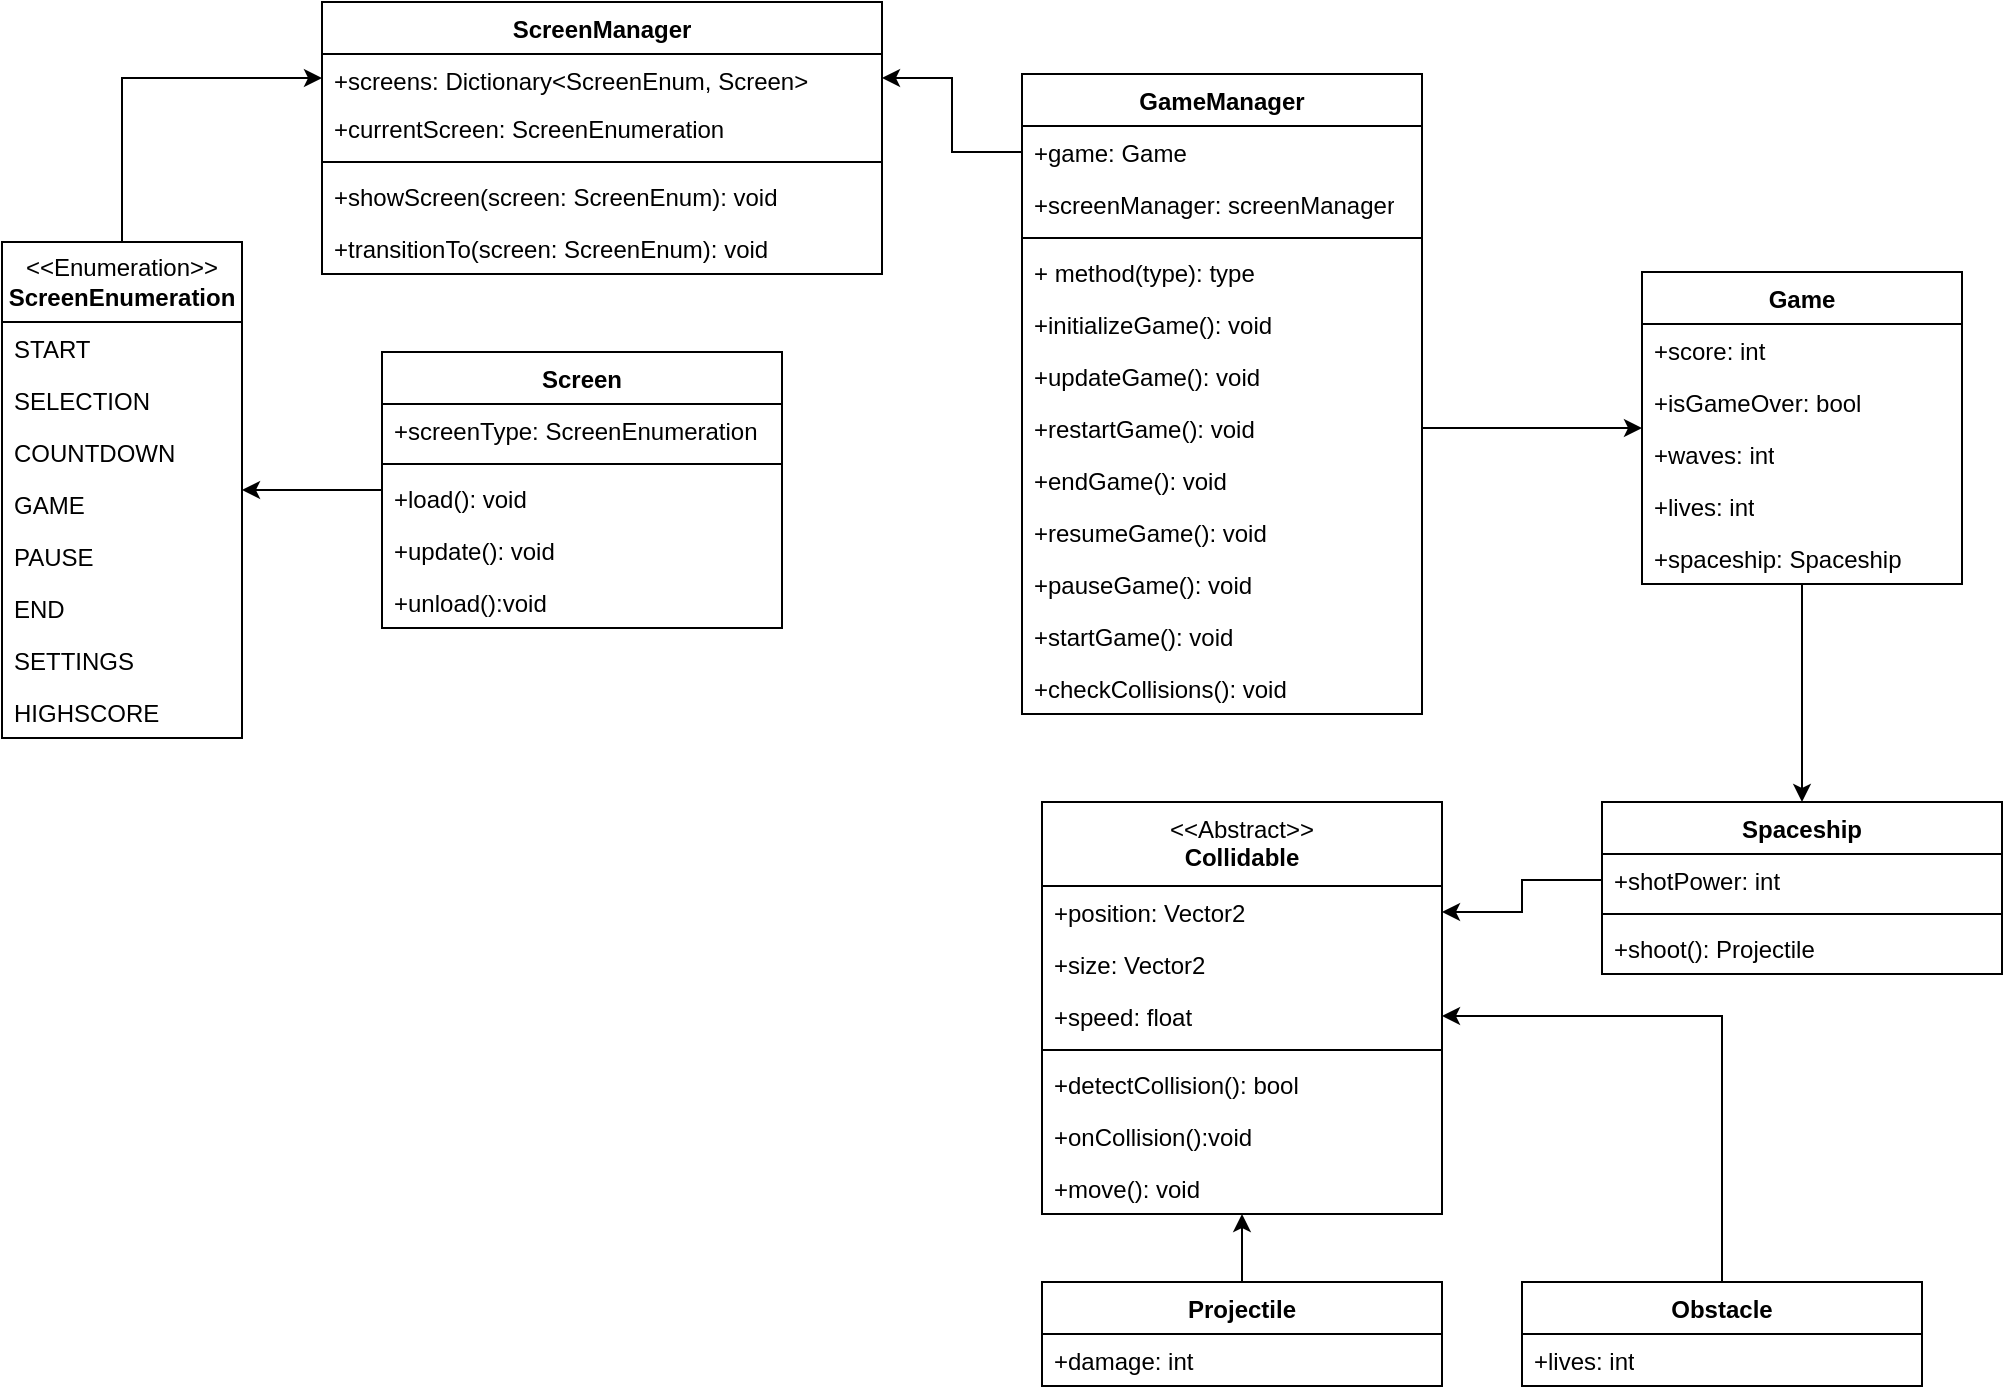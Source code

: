 <mxfile version="24.8.6">
  <diagram id="C5RBs43oDa-KdzZeNtuy" name="Page-1">
    <mxGraphModel dx="2514" dy="887" grid="1" gridSize="10" guides="1" tooltips="1" connect="1" arrows="1" fold="1" page="1" pageScale="1" pageWidth="827" pageHeight="1169" math="0" shadow="0">
      <root>
        <mxCell id="WIyWlLk6GJQsqaUBKTNV-0" />
        <mxCell id="WIyWlLk6GJQsqaUBKTNV-1" parent="WIyWlLk6GJQsqaUBKTNV-0" />
        <mxCell id="Rp7E09iF9D9ls-3Dbpg3-37" style="edgeStyle=orthogonalEdgeStyle;rounded=0;orthogonalLoop=1;jettySize=auto;html=1;entryX=0.5;entryY=0;entryDx=0;entryDy=0;" edge="1" parent="WIyWlLk6GJQsqaUBKTNV-1" source="y9DxtOubb8DUdwYuvUpG-22" target="Rp7E09iF9D9ls-3Dbpg3-17">
          <mxGeometry relative="1" as="geometry" />
        </mxCell>
        <mxCell id="y9DxtOubb8DUdwYuvUpG-22" value="Game" style="swimlane;fontStyle=1;align=center;verticalAlign=top;childLayout=stackLayout;horizontal=1;startSize=26;horizontalStack=0;resizeParent=1;resizeParentMax=0;resizeLast=0;collapsible=1;marginBottom=0;whiteSpace=wrap;html=1;" parent="WIyWlLk6GJQsqaUBKTNV-1" vertex="1">
          <mxGeometry x="180" y="175" width="160" height="156" as="geometry" />
        </mxCell>
        <mxCell id="y9DxtOubb8DUdwYuvUpG-7" value="+score: int" style="text;strokeColor=none;fillColor=none;align=left;verticalAlign=top;spacingLeft=4;spacingRight=4;overflow=hidden;rotatable=0;points=[[0,0.5],[1,0.5]];portConstraint=eastwest;whiteSpace=wrap;html=1;" parent="y9DxtOubb8DUdwYuvUpG-22" vertex="1">
          <mxGeometry y="26" width="160" height="26" as="geometry" />
        </mxCell>
        <mxCell id="y9DxtOubb8DUdwYuvUpG-9" value="+isGameOver: bool&lt;span style=&quot;white-space: pre;&quot;&gt;&#x9;&lt;/span&gt;" style="text;strokeColor=none;fillColor=none;align=left;verticalAlign=top;spacingLeft=4;spacingRight=4;overflow=hidden;rotatable=0;points=[[0,0.5],[1,0.5]];portConstraint=eastwest;whiteSpace=wrap;html=1;" parent="y9DxtOubb8DUdwYuvUpG-22" vertex="1">
          <mxGeometry y="52" width="160" height="26" as="geometry" />
        </mxCell>
        <mxCell id="y9DxtOubb8DUdwYuvUpG-11" value="+waves: int" style="text;strokeColor=none;fillColor=none;align=left;verticalAlign=top;spacingLeft=4;spacingRight=4;overflow=hidden;rotatable=0;points=[[0,0.5],[1,0.5]];portConstraint=eastwest;whiteSpace=wrap;html=1;" parent="y9DxtOubb8DUdwYuvUpG-22" vertex="1">
          <mxGeometry y="78" width="160" height="26" as="geometry" />
        </mxCell>
        <mxCell id="y9DxtOubb8DUdwYuvUpG-14" value="+lives: int" style="text;strokeColor=none;fillColor=none;align=left;verticalAlign=top;spacingLeft=4;spacingRight=4;overflow=hidden;rotatable=0;points=[[0,0.5],[1,0.5]];portConstraint=eastwest;whiteSpace=wrap;html=1;" parent="y9DxtOubb8DUdwYuvUpG-22" vertex="1">
          <mxGeometry y="104" width="160" height="26" as="geometry" />
        </mxCell>
        <mxCell id="y9DxtOubb8DUdwYuvUpG-10" value="+spaceship: Spaceship" style="text;strokeColor=none;fillColor=none;align=left;verticalAlign=top;spacingLeft=4;spacingRight=4;overflow=hidden;rotatable=0;points=[[0,0.5],[1,0.5]];portConstraint=eastwest;whiteSpace=wrap;html=1;" parent="y9DxtOubb8DUdwYuvUpG-22" vertex="1">
          <mxGeometry y="130" width="160" height="26" as="geometry" />
        </mxCell>
        <mxCell id="y9DxtOubb8DUdwYuvUpG-50" value="ScreenManager" style="swimlane;fontStyle=1;align=center;verticalAlign=top;childLayout=stackLayout;horizontal=1;startSize=26;horizontalStack=0;resizeParent=1;resizeParentMax=0;resizeLast=0;collapsible=1;marginBottom=0;whiteSpace=wrap;html=1;" parent="WIyWlLk6GJQsqaUBKTNV-1" vertex="1">
          <mxGeometry x="-480" y="40" width="280" height="136" as="geometry" />
        </mxCell>
        <mxCell id="y9DxtOubb8DUdwYuvUpG-51" value="+screens: Dictionary&amp;lt;ScreenEnum, Screen&amp;gt;" style="text;strokeColor=none;fillColor=none;align=left;verticalAlign=top;spacingLeft=4;spacingRight=4;overflow=hidden;rotatable=0;points=[[0,0.5],[1,0.5]];portConstraint=eastwest;whiteSpace=wrap;html=1;" parent="y9DxtOubb8DUdwYuvUpG-50" vertex="1">
          <mxGeometry y="26" width="280" height="24" as="geometry" />
        </mxCell>
        <mxCell id="y9DxtOubb8DUdwYuvUpG-54" value="+currentScreen: ScreenEnumeration" style="text;strokeColor=none;fillColor=none;align=left;verticalAlign=top;spacingLeft=4;spacingRight=4;overflow=hidden;rotatable=0;points=[[0,0.5],[1,0.5]];portConstraint=eastwest;whiteSpace=wrap;html=1;" parent="y9DxtOubb8DUdwYuvUpG-50" vertex="1">
          <mxGeometry y="50" width="280" height="26" as="geometry" />
        </mxCell>
        <mxCell id="y9DxtOubb8DUdwYuvUpG-52" value="" style="line;strokeWidth=1;fillColor=none;align=left;verticalAlign=middle;spacingTop=-1;spacingLeft=3;spacingRight=3;rotatable=0;labelPosition=right;points=[];portConstraint=eastwest;strokeColor=inherit;" parent="y9DxtOubb8DUdwYuvUpG-50" vertex="1">
          <mxGeometry y="76" width="280" height="8" as="geometry" />
        </mxCell>
        <mxCell id="y9DxtOubb8DUdwYuvUpG-53" value="+showScreen(screen: ScreenEnum): void" style="text;strokeColor=none;fillColor=none;align=left;verticalAlign=top;spacingLeft=4;spacingRight=4;overflow=hidden;rotatable=0;points=[[0,0.5],[1,0.5]];portConstraint=eastwest;whiteSpace=wrap;html=1;" parent="y9DxtOubb8DUdwYuvUpG-50" vertex="1">
          <mxGeometry y="84" width="280" height="26" as="geometry" />
        </mxCell>
        <mxCell id="y9DxtOubb8DUdwYuvUpG-55" value="+transitionTo(screen: ScreenEnum): void" style="text;strokeColor=none;fillColor=none;align=left;verticalAlign=top;spacingLeft=4;spacingRight=4;overflow=hidden;rotatable=0;points=[[0,0.5],[1,0.5]];portConstraint=eastwest;whiteSpace=wrap;html=1;" parent="y9DxtOubb8DUdwYuvUpG-50" vertex="1">
          <mxGeometry y="110" width="280" height="26" as="geometry" />
        </mxCell>
        <mxCell id="Rp7E09iF9D9ls-3Dbpg3-34" style="edgeStyle=orthogonalEdgeStyle;rounded=0;orthogonalLoop=1;jettySize=auto;html=1;entryX=0;entryY=0.5;entryDx=0;entryDy=0;" edge="1" parent="WIyWlLk6GJQsqaUBKTNV-1" source="y9DxtOubb8DUdwYuvUpG-57" target="y9DxtOubb8DUdwYuvUpG-51">
          <mxGeometry relative="1" as="geometry">
            <mxPoint x="-420" y="180" as="targetPoint" />
          </mxGeometry>
        </mxCell>
        <mxCell id="y9DxtOubb8DUdwYuvUpG-57" value="&lt;div&gt;&amp;lt;&amp;lt;Enumeration&amp;gt;&amp;gt;&lt;/div&gt;&lt;div&gt;&lt;b&gt;ScreenEnumeration&lt;/b&gt;&lt;/div&gt;" style="swimlane;fontStyle=0;childLayout=stackLayout;horizontal=1;startSize=40;fillColor=none;horizontalStack=0;resizeParent=1;resizeParentMax=0;resizeLast=0;collapsible=1;marginBottom=0;whiteSpace=wrap;html=1;" parent="WIyWlLk6GJQsqaUBKTNV-1" vertex="1">
          <mxGeometry x="-640" y="160" width="120" height="248" as="geometry" />
        </mxCell>
        <mxCell id="y9DxtOubb8DUdwYuvUpG-58" value="START" style="text;strokeColor=none;fillColor=none;align=left;verticalAlign=top;spacingLeft=4;spacingRight=4;overflow=hidden;rotatable=0;points=[[0,0.5],[1,0.5]];portConstraint=eastwest;whiteSpace=wrap;html=1;" parent="y9DxtOubb8DUdwYuvUpG-57" vertex="1">
          <mxGeometry y="40" width="120" height="26" as="geometry" />
        </mxCell>
        <mxCell id="y9DxtOubb8DUdwYuvUpG-59" value="SELECTION" style="text;strokeColor=none;fillColor=none;align=left;verticalAlign=top;spacingLeft=4;spacingRight=4;overflow=hidden;rotatable=0;points=[[0,0.5],[1,0.5]];portConstraint=eastwest;whiteSpace=wrap;html=1;" parent="y9DxtOubb8DUdwYuvUpG-57" vertex="1">
          <mxGeometry y="66" width="120" height="26" as="geometry" />
        </mxCell>
        <mxCell id="y9DxtOubb8DUdwYuvUpG-60" value="COUNTDOWN" style="text;strokeColor=none;fillColor=none;align=left;verticalAlign=top;spacingLeft=4;spacingRight=4;overflow=hidden;rotatable=0;points=[[0,0.5],[1,0.5]];portConstraint=eastwest;whiteSpace=wrap;html=1;" parent="y9DxtOubb8DUdwYuvUpG-57" vertex="1">
          <mxGeometry y="92" width="120" height="26" as="geometry" />
        </mxCell>
        <mxCell id="y9DxtOubb8DUdwYuvUpG-61" value="GAME" style="text;strokeColor=none;fillColor=none;align=left;verticalAlign=top;spacingLeft=4;spacingRight=4;overflow=hidden;rotatable=0;points=[[0,0.5],[1,0.5]];portConstraint=eastwest;whiteSpace=wrap;html=1;" parent="y9DxtOubb8DUdwYuvUpG-57" vertex="1">
          <mxGeometry y="118" width="120" height="26" as="geometry" />
        </mxCell>
        <mxCell id="y9DxtOubb8DUdwYuvUpG-62" value="PAUSE" style="text;strokeColor=none;fillColor=none;align=left;verticalAlign=top;spacingLeft=4;spacingRight=4;overflow=hidden;rotatable=0;points=[[0,0.5],[1,0.5]];portConstraint=eastwest;whiteSpace=wrap;html=1;" parent="y9DxtOubb8DUdwYuvUpG-57" vertex="1">
          <mxGeometry y="144" width="120" height="26" as="geometry" />
        </mxCell>
        <mxCell id="y9DxtOubb8DUdwYuvUpG-63" value="END" style="text;strokeColor=none;fillColor=none;align=left;verticalAlign=top;spacingLeft=4;spacingRight=4;overflow=hidden;rotatable=0;points=[[0,0.5],[1,0.5]];portConstraint=eastwest;whiteSpace=wrap;html=1;" parent="y9DxtOubb8DUdwYuvUpG-57" vertex="1">
          <mxGeometry y="170" width="120" height="26" as="geometry" />
        </mxCell>
        <mxCell id="y9DxtOubb8DUdwYuvUpG-64" value="SETTINGS" style="text;strokeColor=none;fillColor=none;align=left;verticalAlign=top;spacingLeft=4;spacingRight=4;overflow=hidden;rotatable=0;points=[[0,0.5],[1,0.5]];portConstraint=eastwest;whiteSpace=wrap;html=1;" parent="y9DxtOubb8DUdwYuvUpG-57" vertex="1">
          <mxGeometry y="196" width="120" height="26" as="geometry" />
        </mxCell>
        <mxCell id="y9DxtOubb8DUdwYuvUpG-65" value="HIGHSCORE" style="text;strokeColor=none;fillColor=none;align=left;verticalAlign=top;spacingLeft=4;spacingRight=4;overflow=hidden;rotatable=0;points=[[0,0.5],[1,0.5]];portConstraint=eastwest;whiteSpace=wrap;html=1;" parent="y9DxtOubb8DUdwYuvUpG-57" vertex="1">
          <mxGeometry y="222" width="120" height="26" as="geometry" />
        </mxCell>
        <mxCell id="y9DxtOubb8DUdwYuvUpG-72" value="GameManager" style="swimlane;fontStyle=1;align=center;verticalAlign=top;childLayout=stackLayout;horizontal=1;startSize=26;horizontalStack=0;resizeParent=1;resizeParentMax=0;resizeLast=0;collapsible=1;marginBottom=0;whiteSpace=wrap;html=1;" parent="WIyWlLk6GJQsqaUBKTNV-1" vertex="1">
          <mxGeometry x="-130" y="76" width="200" height="320" as="geometry" />
        </mxCell>
        <mxCell id="y9DxtOubb8DUdwYuvUpG-73" value="+game: Game" style="text;strokeColor=none;fillColor=none;align=left;verticalAlign=top;spacingLeft=4;spacingRight=4;overflow=hidden;rotatable=0;points=[[0,0.5],[1,0.5]];portConstraint=eastwest;whiteSpace=wrap;html=1;" parent="y9DxtOubb8DUdwYuvUpG-72" vertex="1">
          <mxGeometry y="26" width="200" height="26" as="geometry" />
        </mxCell>
        <mxCell id="y9DxtOubb8DUdwYuvUpG-76" value="+screenManager: screenManager" style="text;strokeColor=none;fillColor=none;align=left;verticalAlign=top;spacingLeft=4;spacingRight=4;overflow=hidden;rotatable=0;points=[[0,0.5],[1,0.5]];portConstraint=eastwest;whiteSpace=wrap;html=1;" parent="y9DxtOubb8DUdwYuvUpG-72" vertex="1">
          <mxGeometry y="52" width="200" height="26" as="geometry" />
        </mxCell>
        <mxCell id="y9DxtOubb8DUdwYuvUpG-74" value="" style="line;strokeWidth=1;fillColor=none;align=left;verticalAlign=middle;spacingTop=-1;spacingLeft=3;spacingRight=3;rotatable=0;labelPosition=right;points=[];portConstraint=eastwest;strokeColor=inherit;" parent="y9DxtOubb8DUdwYuvUpG-72" vertex="1">
          <mxGeometry y="78" width="200" height="8" as="geometry" />
        </mxCell>
        <mxCell id="y9DxtOubb8DUdwYuvUpG-75" value="+ method(type): type" style="text;strokeColor=none;fillColor=none;align=left;verticalAlign=top;spacingLeft=4;spacingRight=4;overflow=hidden;rotatable=0;points=[[0,0.5],[1,0.5]];portConstraint=eastwest;whiteSpace=wrap;html=1;" parent="y9DxtOubb8DUdwYuvUpG-72" vertex="1">
          <mxGeometry y="86" width="200" height="26" as="geometry" />
        </mxCell>
        <mxCell id="y9DxtOubb8DUdwYuvUpG-44" value="+initializeGame(): void" style="text;strokeColor=none;fillColor=none;align=left;verticalAlign=top;spacingLeft=4;spacingRight=4;overflow=hidden;rotatable=0;points=[[0,0.5],[1,0.5]];portConstraint=eastwest;whiteSpace=wrap;html=1;" parent="y9DxtOubb8DUdwYuvUpG-72" vertex="1">
          <mxGeometry y="112" width="200" height="26" as="geometry" />
        </mxCell>
        <mxCell id="y9DxtOubb8DUdwYuvUpG-45" value="+updateGame(): void" style="text;strokeColor=none;fillColor=none;align=left;verticalAlign=top;spacingLeft=4;spacingRight=4;overflow=hidden;rotatable=0;points=[[0,0.5],[1,0.5]];portConstraint=eastwest;whiteSpace=wrap;html=1;" parent="y9DxtOubb8DUdwYuvUpG-72" vertex="1">
          <mxGeometry y="138" width="200" height="26" as="geometry" />
        </mxCell>
        <mxCell id="y9DxtOubb8DUdwYuvUpG-47" value="+restartGame(): void" style="text;strokeColor=none;fillColor=none;align=left;verticalAlign=top;spacingLeft=4;spacingRight=4;overflow=hidden;rotatable=0;points=[[0,0.5],[1,0.5]];portConstraint=eastwest;whiteSpace=wrap;html=1;" parent="y9DxtOubb8DUdwYuvUpG-72" vertex="1">
          <mxGeometry y="164" width="200" height="26" as="geometry" />
        </mxCell>
        <mxCell id="y9DxtOubb8DUdwYuvUpG-48" value="+endGame(): void" style="text;strokeColor=none;fillColor=none;align=left;verticalAlign=top;spacingLeft=4;spacingRight=4;overflow=hidden;rotatable=0;points=[[0,0.5],[1,0.5]];portConstraint=eastwest;whiteSpace=wrap;html=1;" parent="y9DxtOubb8DUdwYuvUpG-72" vertex="1">
          <mxGeometry y="190" width="200" height="26" as="geometry" />
        </mxCell>
        <mxCell id="y9DxtOubb8DUdwYuvUpG-30" value="+resumeGame(): void" style="text;strokeColor=none;fillColor=none;align=left;verticalAlign=top;spacingLeft=4;spacingRight=4;overflow=hidden;rotatable=0;points=[[0,0.5],[1,0.5]];portConstraint=eastwest;whiteSpace=wrap;html=1;" parent="y9DxtOubb8DUdwYuvUpG-72" vertex="1">
          <mxGeometry y="216" width="200" height="26" as="geometry" />
        </mxCell>
        <mxCell id="y9DxtOubb8DUdwYuvUpG-29" value="+pauseGame(): void" style="text;strokeColor=none;fillColor=none;align=left;verticalAlign=top;spacingLeft=4;spacingRight=4;overflow=hidden;rotatable=0;points=[[0,0.5],[1,0.5]];portConstraint=eastwest;whiteSpace=wrap;html=1;" parent="y9DxtOubb8DUdwYuvUpG-72" vertex="1">
          <mxGeometry y="242" width="200" height="26" as="geometry" />
        </mxCell>
        <mxCell id="y9DxtOubb8DUdwYuvUpG-25" value="+startGame(): void" style="text;strokeColor=none;fillColor=none;align=left;verticalAlign=top;spacingLeft=4;spacingRight=4;overflow=hidden;rotatable=0;points=[[0,0.5],[1,0.5]];portConstraint=eastwest;whiteSpace=wrap;html=1;" parent="y9DxtOubb8DUdwYuvUpG-72" vertex="1">
          <mxGeometry y="268" width="200" height="26" as="geometry" />
        </mxCell>
        <mxCell id="y9DxtOubb8DUdwYuvUpG-46" value="+checkCollisions(): void" style="text;strokeColor=none;fillColor=none;align=left;verticalAlign=top;spacingLeft=4;spacingRight=4;overflow=hidden;rotatable=0;points=[[0,0.5],[1,0.5]];portConstraint=eastwest;whiteSpace=wrap;html=1;" parent="y9DxtOubb8DUdwYuvUpG-72" vertex="1">
          <mxGeometry y="294" width="200" height="26" as="geometry" />
        </mxCell>
        <mxCell id="Rp7E09iF9D9ls-3Dbpg3-35" style="edgeStyle=orthogonalEdgeStyle;rounded=0;orthogonalLoop=1;jettySize=auto;html=1;" edge="1" parent="WIyWlLk6GJQsqaUBKTNV-1" source="y9DxtOubb8DUdwYuvUpG-77" target="y9DxtOubb8DUdwYuvUpG-57">
          <mxGeometry relative="1" as="geometry" />
        </mxCell>
        <mxCell id="y9DxtOubb8DUdwYuvUpG-77" value="Screen" style="swimlane;fontStyle=1;align=center;verticalAlign=top;childLayout=stackLayout;horizontal=1;startSize=26;horizontalStack=0;resizeParent=1;resizeParentMax=0;resizeLast=0;collapsible=1;marginBottom=0;whiteSpace=wrap;html=1;" parent="WIyWlLk6GJQsqaUBKTNV-1" vertex="1">
          <mxGeometry x="-450" y="215" width="200" height="138" as="geometry" />
        </mxCell>
        <mxCell id="y9DxtOubb8DUdwYuvUpG-78" value="+screenType: ScreenEnumeration" style="text;strokeColor=none;fillColor=none;align=left;verticalAlign=top;spacingLeft=4;spacingRight=4;overflow=hidden;rotatable=0;points=[[0,0.5],[1,0.5]];portConstraint=eastwest;whiteSpace=wrap;html=1;" parent="y9DxtOubb8DUdwYuvUpG-77" vertex="1">
          <mxGeometry y="26" width="200" height="26" as="geometry" />
        </mxCell>
        <mxCell id="y9DxtOubb8DUdwYuvUpG-79" value="" style="line;strokeWidth=1;fillColor=none;align=left;verticalAlign=middle;spacingTop=-1;spacingLeft=3;spacingRight=3;rotatable=0;labelPosition=right;points=[];portConstraint=eastwest;strokeColor=inherit;" parent="y9DxtOubb8DUdwYuvUpG-77" vertex="1">
          <mxGeometry y="52" width="200" height="8" as="geometry" />
        </mxCell>
        <mxCell id="y9DxtOubb8DUdwYuvUpG-68" value="+load(): void" style="text;strokeColor=none;fillColor=none;align=left;verticalAlign=top;spacingLeft=4;spacingRight=4;overflow=hidden;rotatable=0;points=[[0,0.5],[1,0.5]];portConstraint=eastwest;whiteSpace=wrap;html=1;" parent="y9DxtOubb8DUdwYuvUpG-77" vertex="1">
          <mxGeometry y="60" width="200" height="26" as="geometry" />
        </mxCell>
        <mxCell id="y9DxtOubb8DUdwYuvUpG-70" value="+update(): void" style="text;strokeColor=none;fillColor=none;align=left;verticalAlign=top;spacingLeft=4;spacingRight=4;overflow=hidden;rotatable=0;points=[[0,0.5],[1,0.5]];portConstraint=eastwest;whiteSpace=wrap;html=1;" parent="y9DxtOubb8DUdwYuvUpG-77" vertex="1">
          <mxGeometry y="86" width="200" height="26" as="geometry" />
        </mxCell>
        <mxCell id="y9DxtOubb8DUdwYuvUpG-69" value="+unload():void" style="text;strokeColor=none;fillColor=none;align=left;verticalAlign=top;spacingLeft=4;spacingRight=4;overflow=hidden;rotatable=0;points=[[0,0.5],[1,0.5]];portConstraint=eastwest;whiteSpace=wrap;html=1;" parent="y9DxtOubb8DUdwYuvUpG-77" vertex="1">
          <mxGeometry y="112" width="200" height="26" as="geometry" />
        </mxCell>
        <mxCell id="Rp7E09iF9D9ls-3Dbpg3-9" value="&lt;div&gt;&lt;span style=&quot;font-weight: normal;&quot;&gt;&amp;lt;&amp;lt;Abstract&amp;gt;&amp;gt;&lt;/span&gt;&lt;/div&gt;&lt;div&gt;Collidable&lt;br&gt;&lt;/div&gt;" style="swimlane;fontStyle=1;align=center;verticalAlign=top;childLayout=stackLayout;horizontal=1;startSize=42;horizontalStack=0;resizeParent=1;resizeParentMax=0;resizeLast=0;collapsible=1;marginBottom=0;whiteSpace=wrap;html=1;" vertex="1" parent="WIyWlLk6GJQsqaUBKTNV-1">
          <mxGeometry x="-120" y="440" width="200" height="206" as="geometry" />
        </mxCell>
        <mxCell id="Rp7E09iF9D9ls-3Dbpg3-10" value="+position: Vector2" style="text;strokeColor=none;fillColor=none;align=left;verticalAlign=top;spacingLeft=4;spacingRight=4;overflow=hidden;rotatable=0;points=[[0,0.5],[1,0.5]];portConstraint=eastwest;whiteSpace=wrap;html=1;" vertex="1" parent="Rp7E09iF9D9ls-3Dbpg3-9">
          <mxGeometry y="42" width="200" height="26" as="geometry" />
        </mxCell>
        <mxCell id="Rp7E09iF9D9ls-3Dbpg3-16" value="+size: Vector2" style="text;strokeColor=none;fillColor=none;align=left;verticalAlign=top;spacingLeft=4;spacingRight=4;overflow=hidden;rotatable=0;points=[[0,0.5],[1,0.5]];portConstraint=eastwest;whiteSpace=wrap;html=1;" vertex="1" parent="Rp7E09iF9D9ls-3Dbpg3-9">
          <mxGeometry y="68" width="200" height="26" as="geometry" />
        </mxCell>
        <mxCell id="Rp7E09iF9D9ls-3Dbpg3-15" value="+speed: float" style="text;strokeColor=none;fillColor=none;align=left;verticalAlign=top;spacingLeft=4;spacingRight=4;overflow=hidden;rotatable=0;points=[[0,0.5],[1,0.5]];portConstraint=eastwest;whiteSpace=wrap;html=1;" vertex="1" parent="Rp7E09iF9D9ls-3Dbpg3-9">
          <mxGeometry y="94" width="200" height="26" as="geometry" />
        </mxCell>
        <mxCell id="Rp7E09iF9D9ls-3Dbpg3-11" value="" style="line;strokeWidth=1;fillColor=none;align=left;verticalAlign=middle;spacingTop=-1;spacingLeft=3;spacingRight=3;rotatable=0;labelPosition=right;points=[];portConstraint=eastwest;strokeColor=inherit;" vertex="1" parent="Rp7E09iF9D9ls-3Dbpg3-9">
          <mxGeometry y="120" width="200" height="8" as="geometry" />
        </mxCell>
        <mxCell id="Rp7E09iF9D9ls-3Dbpg3-12" value="+detectCollision(): bool" style="text;strokeColor=none;fillColor=none;align=left;verticalAlign=top;spacingLeft=4;spacingRight=4;overflow=hidden;rotatable=0;points=[[0,0.5],[1,0.5]];portConstraint=eastwest;whiteSpace=wrap;html=1;" vertex="1" parent="Rp7E09iF9D9ls-3Dbpg3-9">
          <mxGeometry y="128" width="200" height="26" as="geometry" />
        </mxCell>
        <mxCell id="Rp7E09iF9D9ls-3Dbpg3-13" value="+onCollision():void" style="text;strokeColor=none;fillColor=none;align=left;verticalAlign=top;spacingLeft=4;spacingRight=4;overflow=hidden;rotatable=0;points=[[0,0.5],[1,0.5]];portConstraint=eastwest;whiteSpace=wrap;html=1;" vertex="1" parent="Rp7E09iF9D9ls-3Dbpg3-9">
          <mxGeometry y="154" width="200" height="26" as="geometry" />
        </mxCell>
        <mxCell id="Rp7E09iF9D9ls-3Dbpg3-14" value="+move(): void" style="text;strokeColor=none;fillColor=none;align=left;verticalAlign=top;spacingLeft=4;spacingRight=4;overflow=hidden;rotatable=0;points=[[0,0.5],[1,0.5]];portConstraint=eastwest;whiteSpace=wrap;html=1;" vertex="1" parent="Rp7E09iF9D9ls-3Dbpg3-9">
          <mxGeometry y="180" width="200" height="26" as="geometry" />
        </mxCell>
        <mxCell id="Rp7E09iF9D9ls-3Dbpg3-17" value="Spaceship" style="swimlane;fontStyle=1;align=center;verticalAlign=top;childLayout=stackLayout;horizontal=1;startSize=26;horizontalStack=0;resizeParent=1;resizeParentMax=0;resizeLast=0;collapsible=1;marginBottom=0;whiteSpace=wrap;html=1;" vertex="1" parent="WIyWlLk6GJQsqaUBKTNV-1">
          <mxGeometry x="160" y="440" width="200" height="86" as="geometry" />
        </mxCell>
        <mxCell id="Rp7E09iF9D9ls-3Dbpg3-18" value="+shotPower: int" style="text;strokeColor=none;fillColor=none;align=left;verticalAlign=top;spacingLeft=4;spacingRight=4;overflow=hidden;rotatable=0;points=[[0,0.5],[1,0.5]];portConstraint=eastwest;whiteSpace=wrap;html=1;" vertex="1" parent="Rp7E09iF9D9ls-3Dbpg3-17">
          <mxGeometry y="26" width="200" height="26" as="geometry" />
        </mxCell>
        <mxCell id="Rp7E09iF9D9ls-3Dbpg3-19" value="" style="line;strokeWidth=1;fillColor=none;align=left;verticalAlign=middle;spacingTop=-1;spacingLeft=3;spacingRight=3;rotatable=0;labelPosition=right;points=[];portConstraint=eastwest;strokeColor=inherit;" vertex="1" parent="Rp7E09iF9D9ls-3Dbpg3-17">
          <mxGeometry y="52" width="200" height="8" as="geometry" />
        </mxCell>
        <mxCell id="Rp7E09iF9D9ls-3Dbpg3-20" value="+shoot(): Projectile" style="text;strokeColor=none;fillColor=none;align=left;verticalAlign=top;spacingLeft=4;spacingRight=4;overflow=hidden;rotatable=0;points=[[0,0.5],[1,0.5]];portConstraint=eastwest;whiteSpace=wrap;html=1;" vertex="1" parent="Rp7E09iF9D9ls-3Dbpg3-17">
          <mxGeometry y="60" width="200" height="26" as="geometry" />
        </mxCell>
        <mxCell id="Rp7E09iF9D9ls-3Dbpg3-40" style="edgeStyle=orthogonalEdgeStyle;rounded=0;orthogonalLoop=1;jettySize=auto;html=1;exitX=0.5;exitY=0;exitDx=0;exitDy=0;entryX=0.5;entryY=1;entryDx=0;entryDy=0;" edge="1" parent="WIyWlLk6GJQsqaUBKTNV-1" source="Rp7E09iF9D9ls-3Dbpg3-24" target="Rp7E09iF9D9ls-3Dbpg3-9">
          <mxGeometry relative="1" as="geometry" />
        </mxCell>
        <mxCell id="Rp7E09iF9D9ls-3Dbpg3-24" value="Projectile" style="swimlane;fontStyle=1;align=center;verticalAlign=top;childLayout=stackLayout;horizontal=1;startSize=26;horizontalStack=0;resizeParent=1;resizeParentMax=0;resizeLast=0;collapsible=1;marginBottom=0;whiteSpace=wrap;html=1;" vertex="1" parent="WIyWlLk6GJQsqaUBKTNV-1">
          <mxGeometry x="-120" y="680" width="200" height="52" as="geometry" />
        </mxCell>
        <mxCell id="Rp7E09iF9D9ls-3Dbpg3-25" value="+damage: int" style="text;strokeColor=none;fillColor=none;align=left;verticalAlign=top;spacingLeft=4;spacingRight=4;overflow=hidden;rotatable=0;points=[[0,0.5],[1,0.5]];portConstraint=eastwest;whiteSpace=wrap;html=1;" vertex="1" parent="Rp7E09iF9D9ls-3Dbpg3-24">
          <mxGeometry y="26" width="200" height="26" as="geometry" />
        </mxCell>
        <mxCell id="Rp7E09iF9D9ls-3Dbpg3-39" style="edgeStyle=orthogonalEdgeStyle;rounded=0;orthogonalLoop=1;jettySize=auto;html=1;exitX=0.5;exitY=0;exitDx=0;exitDy=0;entryX=1;entryY=0.5;entryDx=0;entryDy=0;" edge="1" parent="WIyWlLk6GJQsqaUBKTNV-1" source="Rp7E09iF9D9ls-3Dbpg3-28" target="Rp7E09iF9D9ls-3Dbpg3-15">
          <mxGeometry relative="1" as="geometry" />
        </mxCell>
        <mxCell id="Rp7E09iF9D9ls-3Dbpg3-28" value="Obstacle" style="swimlane;fontStyle=1;align=center;verticalAlign=top;childLayout=stackLayout;horizontal=1;startSize=26;horizontalStack=0;resizeParent=1;resizeParentMax=0;resizeLast=0;collapsible=1;marginBottom=0;whiteSpace=wrap;html=1;" vertex="1" parent="WIyWlLk6GJQsqaUBKTNV-1">
          <mxGeometry x="120" y="680" width="200" height="52" as="geometry" />
        </mxCell>
        <mxCell id="Rp7E09iF9D9ls-3Dbpg3-29" value="+lives: int" style="text;strokeColor=none;fillColor=none;align=left;verticalAlign=top;spacingLeft=4;spacingRight=4;overflow=hidden;rotatable=0;points=[[0,0.5],[1,0.5]];portConstraint=eastwest;whiteSpace=wrap;html=1;" vertex="1" parent="Rp7E09iF9D9ls-3Dbpg3-28">
          <mxGeometry y="26" width="200" height="26" as="geometry" />
        </mxCell>
        <mxCell id="Rp7E09iF9D9ls-3Dbpg3-33" style="edgeStyle=orthogonalEdgeStyle;rounded=0;orthogonalLoop=1;jettySize=auto;html=1;entryX=1;entryY=0.5;entryDx=0;entryDy=0;" edge="1" parent="WIyWlLk6GJQsqaUBKTNV-1" source="y9DxtOubb8DUdwYuvUpG-73" target="y9DxtOubb8DUdwYuvUpG-51">
          <mxGeometry relative="1" as="geometry" />
        </mxCell>
        <mxCell id="Rp7E09iF9D9ls-3Dbpg3-36" style="edgeStyle=orthogonalEdgeStyle;rounded=0;orthogonalLoop=1;jettySize=auto;html=1;exitX=1;exitY=0.5;exitDx=0;exitDy=0;" edge="1" parent="WIyWlLk6GJQsqaUBKTNV-1" source="y9DxtOubb8DUdwYuvUpG-47" target="y9DxtOubb8DUdwYuvUpG-22">
          <mxGeometry relative="1" as="geometry" />
        </mxCell>
        <mxCell id="Rp7E09iF9D9ls-3Dbpg3-38" style="edgeStyle=orthogonalEdgeStyle;rounded=0;orthogonalLoop=1;jettySize=auto;html=1;exitX=0;exitY=0.5;exitDx=0;exitDy=0;entryX=1;entryY=0.5;entryDx=0;entryDy=0;" edge="1" parent="WIyWlLk6GJQsqaUBKTNV-1" source="Rp7E09iF9D9ls-3Dbpg3-18" target="Rp7E09iF9D9ls-3Dbpg3-10">
          <mxGeometry relative="1" as="geometry" />
        </mxCell>
      </root>
    </mxGraphModel>
  </diagram>
</mxfile>
